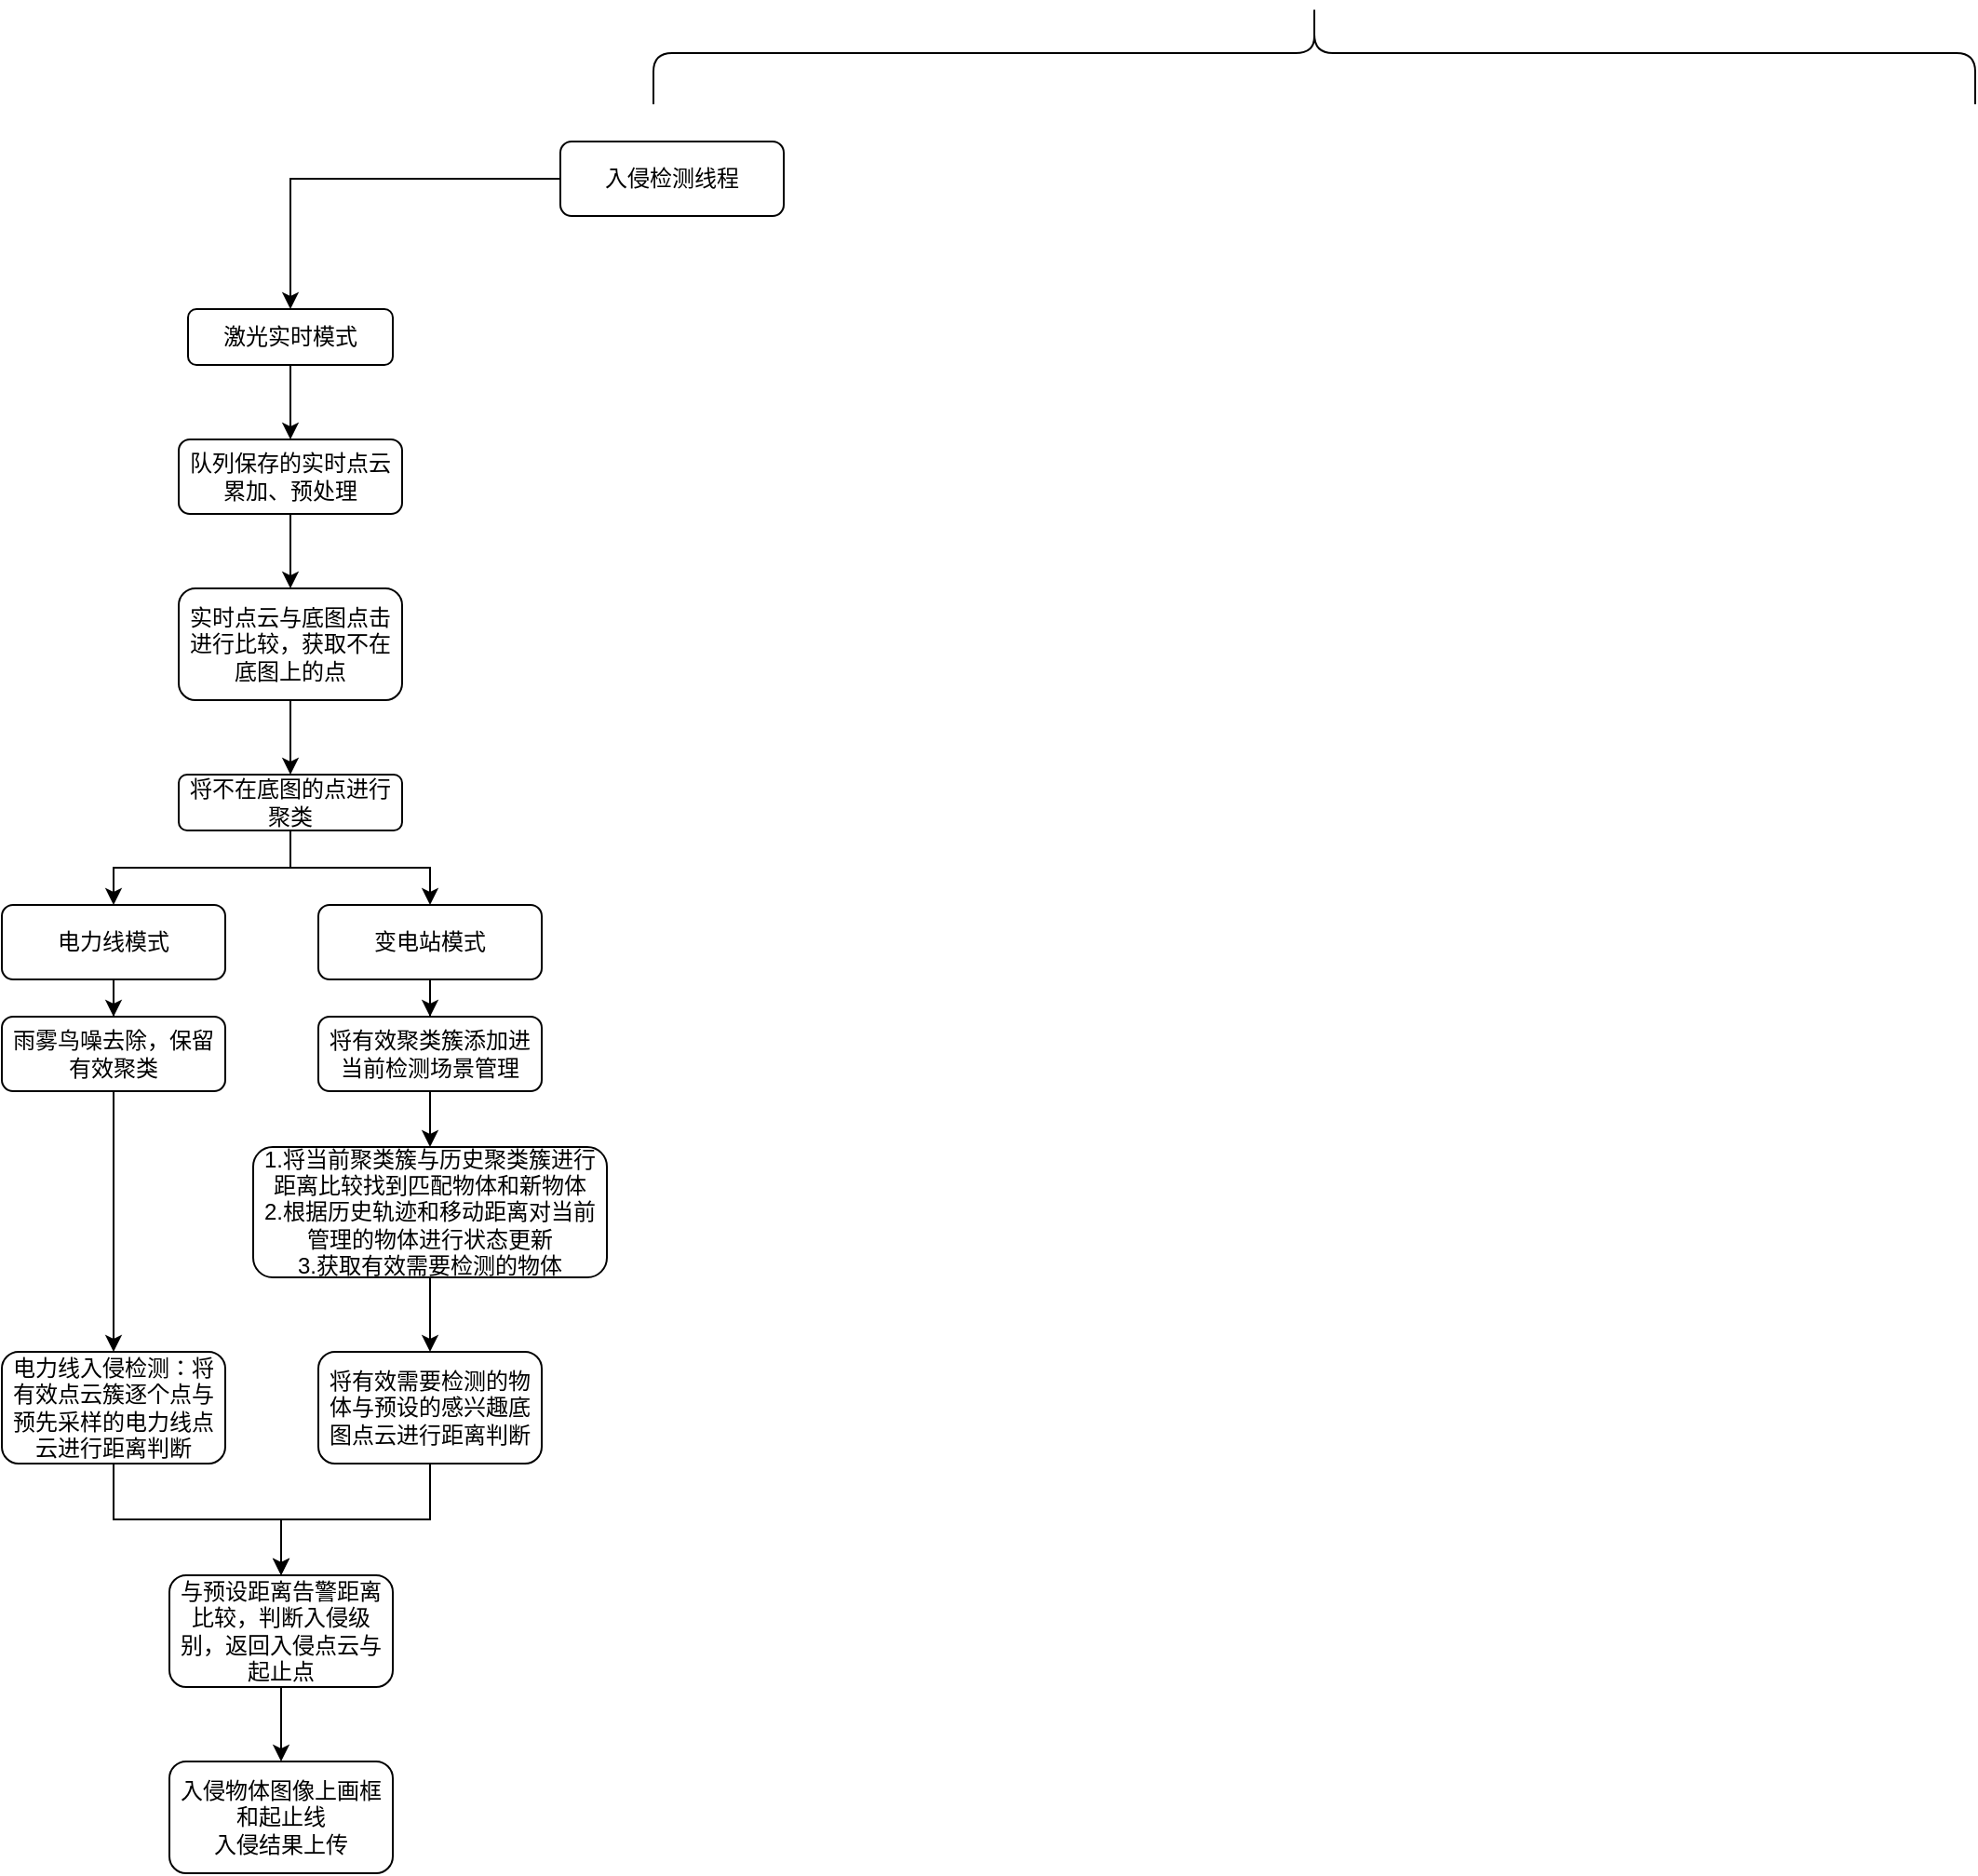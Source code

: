<mxfile version="23.1.5" type="github">
  <diagram name="第 1 页" id="MczWRd7Q6ZMrr0-e14SX">
    <mxGraphModel dx="2376" dy="2310" grid="1" gridSize="10" guides="1" tooltips="1" connect="1" arrows="1" fold="1" page="1" pageScale="1" pageWidth="827" pageHeight="1169" math="0" shadow="0">
      <root>
        <mxCell id="0" />
        <mxCell id="1" parent="0" />
        <mxCell id="Zy_68_N8UqbTIsB8ShXR-126" value="" style="edgeStyle=orthogonalEdgeStyle;rounded=0;orthogonalLoop=1;jettySize=auto;html=1;" edge="1" parent="1" source="Zy_68_N8UqbTIsB8ShXR-122" target="Zy_68_N8UqbTIsB8ShXR-125">
          <mxGeometry relative="1" as="geometry" />
        </mxCell>
        <mxCell id="Zy_68_N8UqbTIsB8ShXR-122" value="入侵检测线程" style="rounded=1;whiteSpace=wrap;html=1;" vertex="1" parent="1">
          <mxGeometry x="90" y="30" width="120" height="40" as="geometry" />
        </mxCell>
        <mxCell id="Zy_68_N8UqbTIsB8ShXR-123" value="" style="shape=curlyBracket;whiteSpace=wrap;html=1;rounded=1;labelPosition=left;verticalLabelPosition=middle;align=right;verticalAlign=middle;rotation=90;" vertex="1" parent="1">
          <mxGeometry x="467.5" y="-372.5" width="55" height="710" as="geometry" />
        </mxCell>
        <mxCell id="Zy_68_N8UqbTIsB8ShXR-128" value="" style="edgeStyle=orthogonalEdgeStyle;rounded=0;orthogonalLoop=1;jettySize=auto;html=1;" edge="1" parent="1" source="Zy_68_N8UqbTIsB8ShXR-125" target="Zy_68_N8UqbTIsB8ShXR-127">
          <mxGeometry relative="1" as="geometry" />
        </mxCell>
        <mxCell id="Zy_68_N8UqbTIsB8ShXR-125" value="激光实时模式" style="whiteSpace=wrap;html=1;rounded=1;" vertex="1" parent="1">
          <mxGeometry x="-110" y="120" width="110" height="30" as="geometry" />
        </mxCell>
        <mxCell id="Zy_68_N8UqbTIsB8ShXR-130" value="" style="edgeStyle=orthogonalEdgeStyle;rounded=0;orthogonalLoop=1;jettySize=auto;html=1;" edge="1" parent="1" source="Zy_68_N8UqbTIsB8ShXR-127" target="Zy_68_N8UqbTIsB8ShXR-129">
          <mxGeometry relative="1" as="geometry" />
        </mxCell>
        <mxCell id="Zy_68_N8UqbTIsB8ShXR-127" value="队列保存的实时点云累加、预处理" style="whiteSpace=wrap;html=1;rounded=1;" vertex="1" parent="1">
          <mxGeometry x="-115" y="190" width="120" height="40" as="geometry" />
        </mxCell>
        <mxCell id="Zy_68_N8UqbTIsB8ShXR-132" value="" style="edgeStyle=orthogonalEdgeStyle;rounded=0;orthogonalLoop=1;jettySize=auto;html=1;" edge="1" parent="1" source="Zy_68_N8UqbTIsB8ShXR-129" target="Zy_68_N8UqbTIsB8ShXR-131">
          <mxGeometry relative="1" as="geometry" />
        </mxCell>
        <mxCell id="Zy_68_N8UqbTIsB8ShXR-129" value="实时点云与底图点击进行比较，获取不在底图上的点" style="whiteSpace=wrap;html=1;rounded=1;" vertex="1" parent="1">
          <mxGeometry x="-115" y="270" width="120" height="60" as="geometry" />
        </mxCell>
        <mxCell id="Zy_68_N8UqbTIsB8ShXR-135" value="" style="edgeStyle=orthogonalEdgeStyle;rounded=0;orthogonalLoop=1;jettySize=auto;html=1;" edge="1" parent="1" source="Zy_68_N8UqbTIsB8ShXR-131" target="Zy_68_N8UqbTIsB8ShXR-134">
          <mxGeometry relative="1" as="geometry" />
        </mxCell>
        <mxCell id="Zy_68_N8UqbTIsB8ShXR-143" value="" style="edgeStyle=orthogonalEdgeStyle;rounded=0;orthogonalLoop=1;jettySize=auto;html=1;" edge="1" parent="1" source="Zy_68_N8UqbTIsB8ShXR-131" target="Zy_68_N8UqbTIsB8ShXR-142">
          <mxGeometry relative="1" as="geometry" />
        </mxCell>
        <mxCell id="Zy_68_N8UqbTIsB8ShXR-131" value="将不在底图的点进行聚类" style="whiteSpace=wrap;html=1;rounded=1;" vertex="1" parent="1">
          <mxGeometry x="-115" y="370" width="120" height="30" as="geometry" />
        </mxCell>
        <mxCell id="Zy_68_N8UqbTIsB8ShXR-133" style="edgeStyle=orthogonalEdgeStyle;rounded=0;orthogonalLoop=1;jettySize=auto;html=1;exitX=0.5;exitY=1;exitDx=0;exitDy=0;" edge="1" parent="1" source="Zy_68_N8UqbTIsB8ShXR-131" target="Zy_68_N8UqbTIsB8ShXR-131">
          <mxGeometry relative="1" as="geometry" />
        </mxCell>
        <mxCell id="Zy_68_N8UqbTIsB8ShXR-137" value="" style="edgeStyle=orthogonalEdgeStyle;rounded=0;orthogonalLoop=1;jettySize=auto;html=1;" edge="1" parent="1" source="Zy_68_N8UqbTIsB8ShXR-134" target="Zy_68_N8UqbTIsB8ShXR-136">
          <mxGeometry relative="1" as="geometry" />
        </mxCell>
        <mxCell id="Zy_68_N8UqbTIsB8ShXR-134" value="电力线模式" style="whiteSpace=wrap;html=1;rounded=1;" vertex="1" parent="1">
          <mxGeometry x="-210" y="440" width="120" height="40" as="geometry" />
        </mxCell>
        <mxCell id="Zy_68_N8UqbTIsB8ShXR-139" value="" style="edgeStyle=orthogonalEdgeStyle;rounded=0;orthogonalLoop=1;jettySize=auto;html=1;" edge="1" parent="1" source="Zy_68_N8UqbTIsB8ShXR-136" target="Zy_68_N8UqbTIsB8ShXR-138">
          <mxGeometry relative="1" as="geometry" />
        </mxCell>
        <mxCell id="Zy_68_N8UqbTIsB8ShXR-136" value="雨雾鸟噪去除，保留有效聚类" style="whiteSpace=wrap;html=1;rounded=1;" vertex="1" parent="1">
          <mxGeometry x="-210" y="500" width="120" height="40" as="geometry" />
        </mxCell>
        <mxCell id="Zy_68_N8UqbTIsB8ShXR-141" value="" style="edgeStyle=orthogonalEdgeStyle;rounded=0;orthogonalLoop=1;jettySize=auto;html=1;" edge="1" parent="1" source="Zy_68_N8UqbTIsB8ShXR-138" target="Zy_68_N8UqbTIsB8ShXR-140">
          <mxGeometry relative="1" as="geometry" />
        </mxCell>
        <mxCell id="Zy_68_N8UqbTIsB8ShXR-138" value="电力线入侵检测：将有效点云簇逐个点与预先采样的电力线点云进行距离判断" style="whiteSpace=wrap;html=1;rounded=1;" vertex="1" parent="1">
          <mxGeometry x="-210" y="680" width="120" height="60" as="geometry" />
        </mxCell>
        <mxCell id="Zy_68_N8UqbTIsB8ShXR-154" value="" style="edgeStyle=orthogonalEdgeStyle;rounded=0;orthogonalLoop=1;jettySize=auto;html=1;" edge="1" parent="1" source="Zy_68_N8UqbTIsB8ShXR-140" target="Zy_68_N8UqbTIsB8ShXR-153">
          <mxGeometry relative="1" as="geometry" />
        </mxCell>
        <mxCell id="Zy_68_N8UqbTIsB8ShXR-140" value="与预设距离告警距离比较，判断入侵级别，返回入侵点云与起止点" style="whiteSpace=wrap;html=1;rounded=1;" vertex="1" parent="1">
          <mxGeometry x="-120" y="800" width="120" height="60" as="geometry" />
        </mxCell>
        <mxCell id="Zy_68_N8UqbTIsB8ShXR-145" value="" style="edgeStyle=orthogonalEdgeStyle;rounded=0;orthogonalLoop=1;jettySize=auto;html=1;" edge="1" parent="1" source="Zy_68_N8UqbTIsB8ShXR-142" target="Zy_68_N8UqbTIsB8ShXR-144">
          <mxGeometry relative="1" as="geometry" />
        </mxCell>
        <mxCell id="Zy_68_N8UqbTIsB8ShXR-142" value="变电站模式" style="whiteSpace=wrap;html=1;rounded=1;" vertex="1" parent="1">
          <mxGeometry x="-40" y="440" width="120" height="40" as="geometry" />
        </mxCell>
        <mxCell id="Zy_68_N8UqbTIsB8ShXR-147" value="" style="edgeStyle=orthogonalEdgeStyle;rounded=0;orthogonalLoop=1;jettySize=auto;html=1;" edge="1" parent="1" source="Zy_68_N8UqbTIsB8ShXR-144" target="Zy_68_N8UqbTIsB8ShXR-146">
          <mxGeometry relative="1" as="geometry" />
        </mxCell>
        <mxCell id="Zy_68_N8UqbTIsB8ShXR-144" value="将有效聚类簇添加进当前检测场景管理" style="whiteSpace=wrap;html=1;rounded=1;" vertex="1" parent="1">
          <mxGeometry x="-40" y="500" width="120" height="40" as="geometry" />
        </mxCell>
        <mxCell id="Zy_68_N8UqbTIsB8ShXR-149" value="" style="edgeStyle=orthogonalEdgeStyle;rounded=0;orthogonalLoop=1;jettySize=auto;html=1;" edge="1" parent="1" source="Zy_68_N8UqbTIsB8ShXR-146" target="Zy_68_N8UqbTIsB8ShXR-148">
          <mxGeometry relative="1" as="geometry" />
        </mxCell>
        <mxCell id="Zy_68_N8UqbTIsB8ShXR-146" value="1.将当前聚类簇与历史聚类簇进行距离比较找到匹配物体和新物体&lt;br&gt;2.根据历史轨迹和移动距离对当前管理的物体进行状态更新&lt;br style=&quot;border-color: var(--border-color);&quot;&gt;3.获取有效需要检测的物体" style="whiteSpace=wrap;html=1;rounded=1;" vertex="1" parent="1">
          <mxGeometry x="-75" y="570" width="190" height="70" as="geometry" />
        </mxCell>
        <mxCell id="Zy_68_N8UqbTIsB8ShXR-150" style="edgeStyle=orthogonalEdgeStyle;rounded=0;orthogonalLoop=1;jettySize=auto;html=1;entryX=0.5;entryY=0;entryDx=0;entryDy=0;" edge="1" parent="1" source="Zy_68_N8UqbTIsB8ShXR-148" target="Zy_68_N8UqbTIsB8ShXR-140">
          <mxGeometry relative="1" as="geometry" />
        </mxCell>
        <mxCell id="Zy_68_N8UqbTIsB8ShXR-148" value="将有效需要检测的物体与预设的感兴趣底图点云进行距离判断" style="whiteSpace=wrap;html=1;rounded=1;" vertex="1" parent="1">
          <mxGeometry x="-40" y="680" width="120" height="60" as="geometry" />
        </mxCell>
        <mxCell id="Zy_68_N8UqbTIsB8ShXR-153" value="入侵物体图像上画框和起止线&lt;br&gt;入侵结果上传" style="whiteSpace=wrap;html=1;rounded=1;" vertex="1" parent="1">
          <mxGeometry x="-120" y="900" width="120" height="60" as="geometry" />
        </mxCell>
      </root>
    </mxGraphModel>
  </diagram>
</mxfile>
